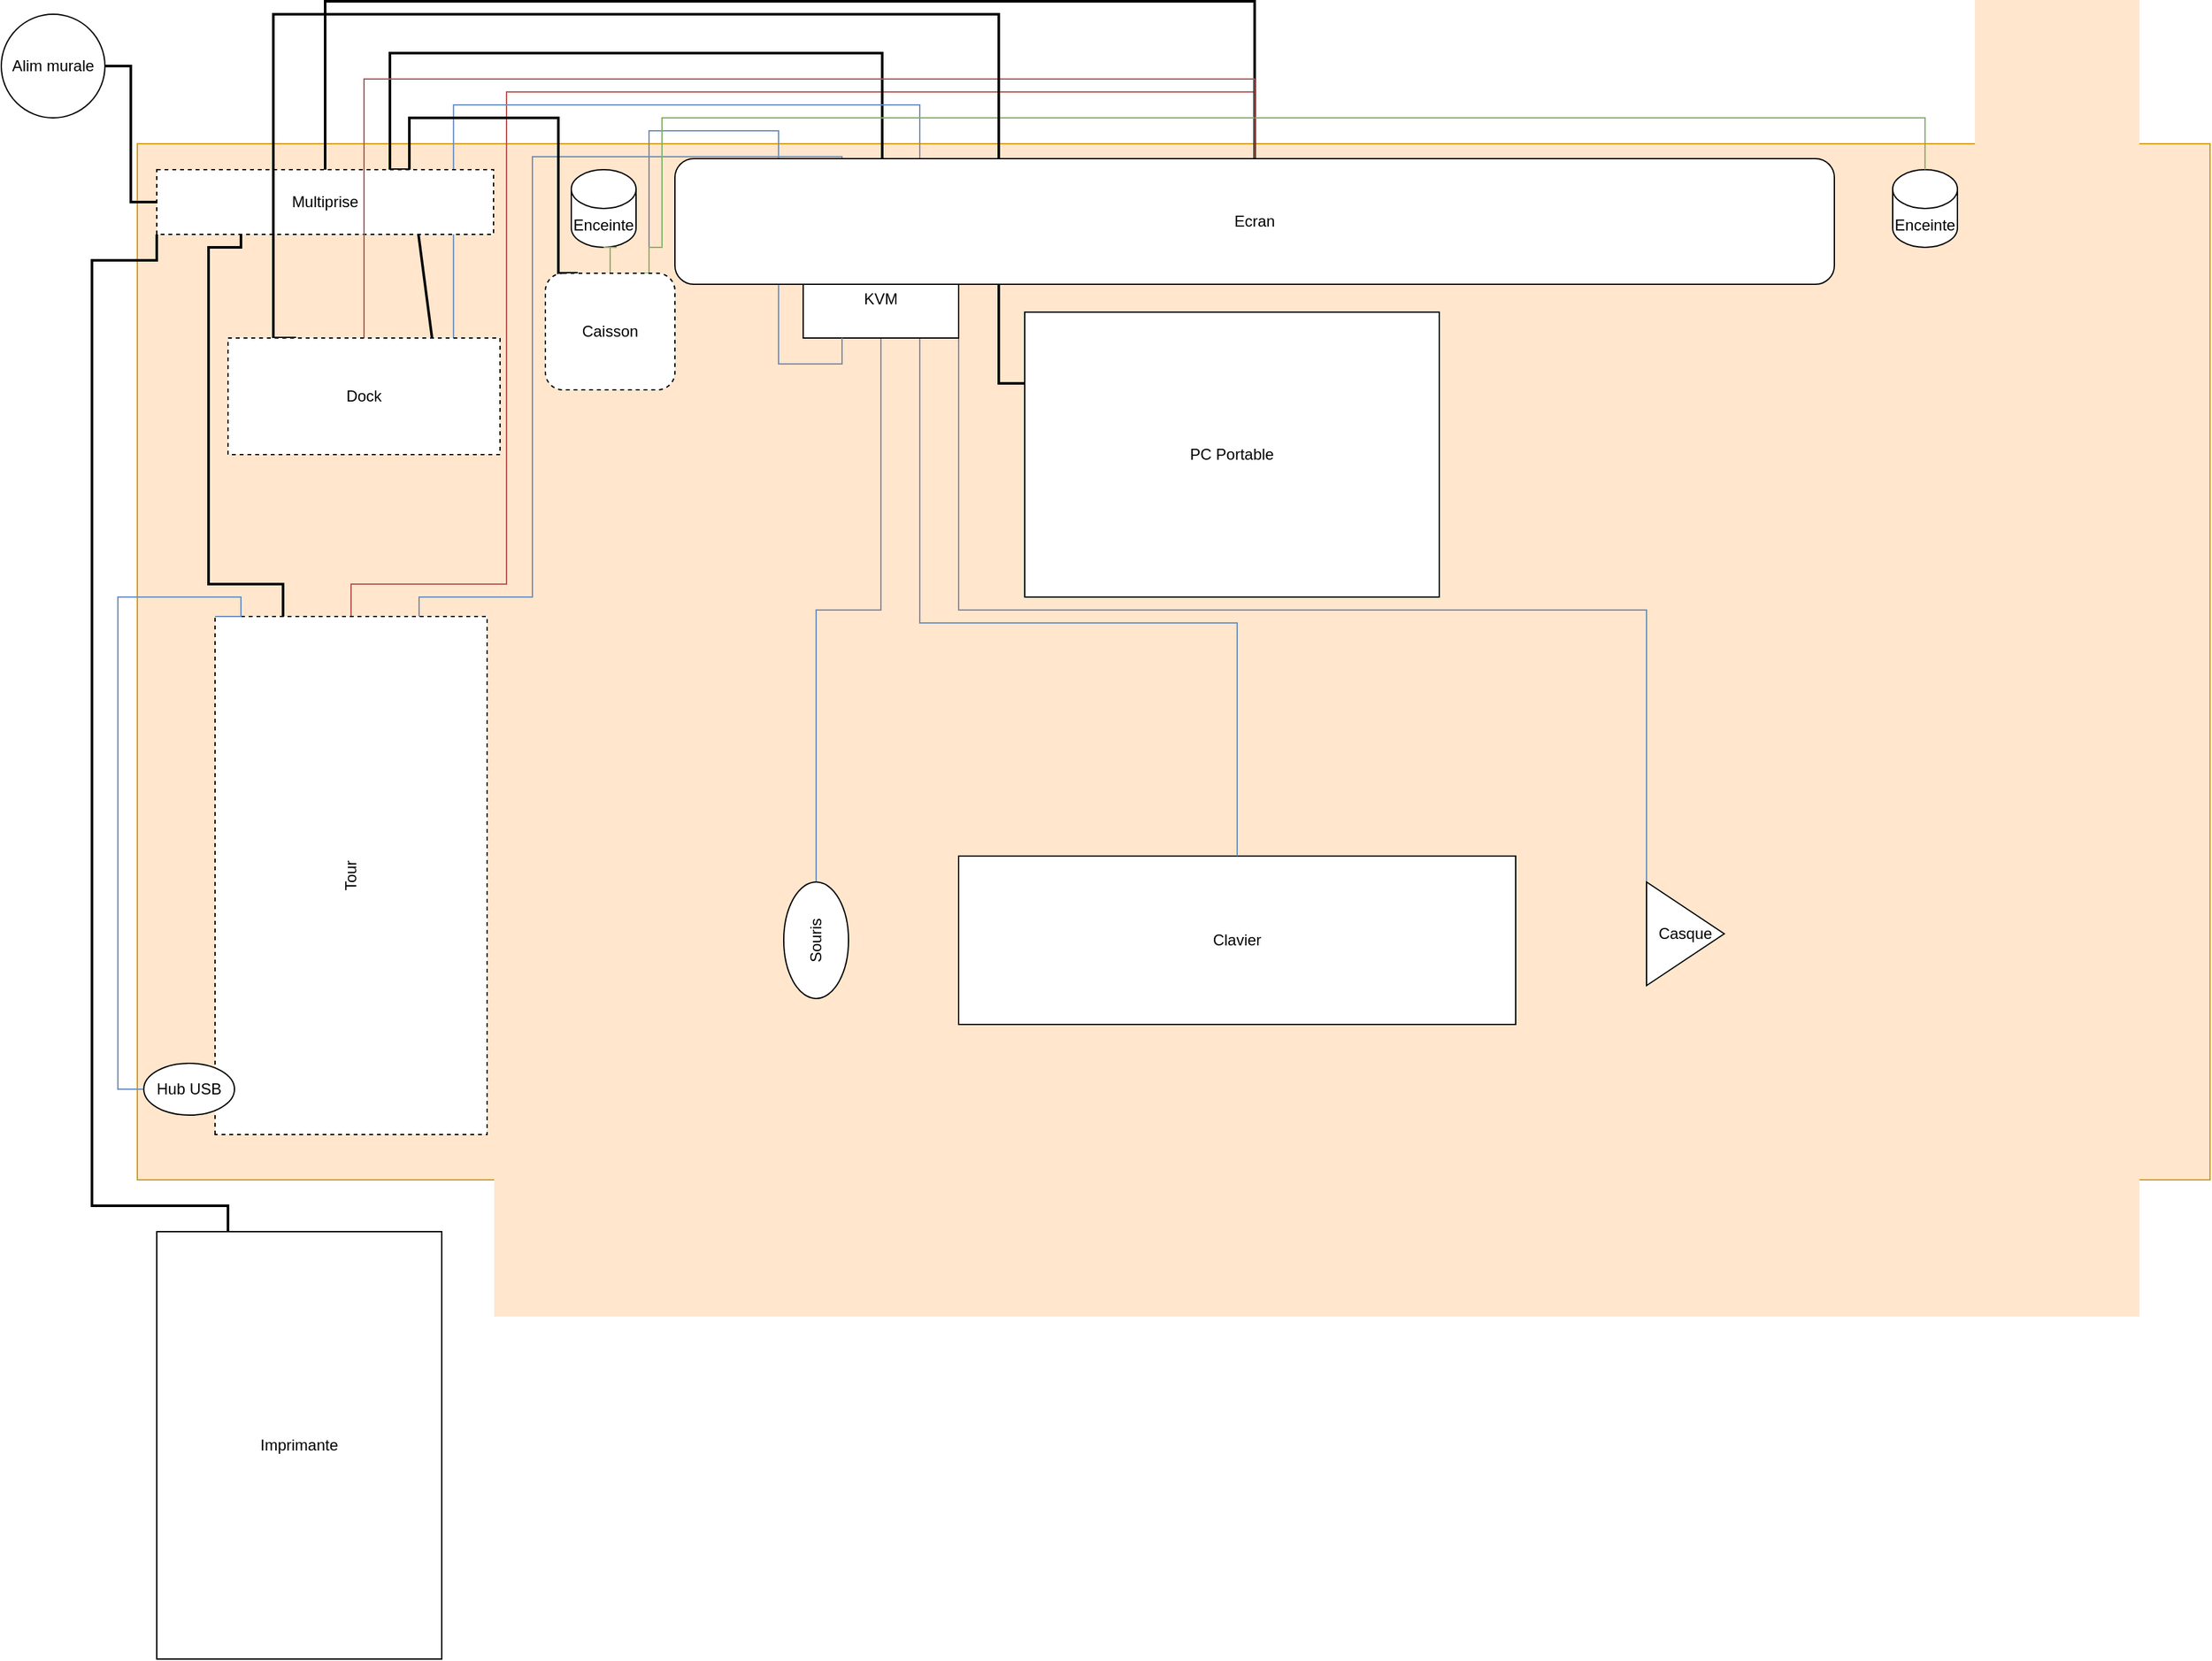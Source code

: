 <mxfile version="14.4.9" type="github">
  <diagram id="UXfrIu6Z59jdAvUMQT7r" name="Page-1">
    <mxGraphModel dx="2062" dy="295" grid="1" gridSize="10" guides="1" tooltips="1" connect="1" arrows="1" fold="1" page="1" pageScale="1" pageWidth="1169" pageHeight="827" math="0" shadow="0">
      <root>
        <mxCell id="0" />
        <mxCell id="1" parent="0" />
        <mxCell id="GpGeFZStsm4Ask86HLHJ-4" value="" style="rounded=0;whiteSpace=wrap;html=1;fillColor=#ffe6cc;strokeColor=#d79b00;" parent="1" vertex="1">
          <mxGeometry x="105" y="960" width="1600" height="800" as="geometry" />
        </mxCell>
        <mxCell id="uUtBKLI0styad6Ih3qCc-14" style="edgeStyle=orthogonalEdgeStyle;rounded=0;orthogonalLoop=1;jettySize=auto;html=1;exitX=1;exitY=0.5;exitDx=0;exitDy=0;entryX=0;entryY=0.5;entryDx=0;entryDy=0;endArrow=none;endFill=0;strokeWidth=2;" edge="1" parent="1" source="pXX_yLQLKW2jYPXio9gn-10" target="pXX_yLQLKW2jYPXio9gn-11">
          <mxGeometry relative="1" as="geometry" />
        </mxCell>
        <mxCell id="pXX_yLQLKW2jYPXio9gn-10" value="Alim murale" style="ellipse;whiteSpace=wrap;html=1;aspect=fixed;" parent="1" vertex="1">
          <mxGeometry y="860" width="80" height="80" as="geometry" />
        </mxCell>
        <mxCell id="uUtBKLI0styad6Ih3qCc-1" style="edgeStyle=orthogonalEdgeStyle;rounded=0;orthogonalLoop=1;jettySize=auto;html=1;exitX=1;exitY=0.5;exitDx=0;exitDy=0;entryX=0.5;entryY=0;entryDx=0;entryDy=0;endArrow=none;endFill=0;fillColor=#f8cecc;strokeColor=#b85450;" edge="1" parent="1" source="cGXCu48kdPBJJC6QDIQE-1" target="cGXCu48kdPBJJC6QDIQE-2">
          <mxGeometry relative="1" as="geometry">
            <Array as="points">
              <mxPoint x="270" y="1300" />
              <mxPoint x="390" y="1300" />
              <mxPoint x="390" y="920" />
              <mxPoint x="968" y="920" />
            </Array>
          </mxGeometry>
        </mxCell>
        <mxCell id="uUtBKLI0styad6Ih3qCc-3" style="edgeStyle=orthogonalEdgeStyle;rounded=0;orthogonalLoop=1;jettySize=auto;html=1;exitX=1;exitY=0.25;exitDx=0;exitDy=0;entryX=0.25;entryY=1;entryDx=0;entryDy=0;endArrow=none;endFill=0;strokeWidth=2;" edge="1" parent="1" source="cGXCu48kdPBJJC6QDIQE-1" target="pXX_yLQLKW2jYPXio9gn-11">
          <mxGeometry relative="1" as="geometry">
            <Array as="points">
              <mxPoint x="218" y="1300" />
              <mxPoint x="160" y="1300" />
              <mxPoint x="160" y="1040" />
              <mxPoint x="185" y="1040" />
            </Array>
          </mxGeometry>
        </mxCell>
        <mxCell id="cGXCu48kdPBJJC6QDIQE-1" value="Tour" style="rounded=0;whiteSpace=wrap;html=1;rotation=-90;dashed=1;" parent="1" vertex="1">
          <mxGeometry x="70" y="1420" width="400" height="210" as="geometry" />
        </mxCell>
        <mxCell id="GpGeFZStsm4Ask86HLHJ-7" style="edgeStyle=orthogonalEdgeStyle;rounded=0;orthogonalLoop=1;jettySize=auto;html=1;exitX=0.5;exitY=0;exitDx=0;exitDy=0;entryX=0.5;entryY=0;entryDx=0;entryDy=0;strokeWidth=2;endArrow=none;endFill=0;" parent="1" source="cGXCu48kdPBJJC6QDIQE-2" target="pXX_yLQLKW2jYPXio9gn-11" edge="1">
          <mxGeometry relative="1" as="geometry">
            <Array as="points">
              <mxPoint x="968" y="850" />
              <mxPoint x="250" y="850" />
            </Array>
          </mxGeometry>
        </mxCell>
        <mxCell id="cGXCu48kdPBJJC6QDIQE-3" value="PC Portable" style="rounded=0;whiteSpace=wrap;html=1;" parent="1" vertex="1">
          <mxGeometry x="790" y="1090" width="320" height="220" as="geometry" />
        </mxCell>
        <mxCell id="pXX_yLQLKW2jYPXio9gn-1" value="Clavier" style="rounded=0;whiteSpace=wrap;html=1;" parent="1" vertex="1">
          <mxGeometry x="739" y="1510" width="430" height="130" as="geometry" />
        </mxCell>
        <mxCell id="uUtBKLI0styad6Ih3qCc-13" style="edgeStyle=orthogonalEdgeStyle;rounded=0;orthogonalLoop=1;jettySize=auto;html=1;exitX=1;exitY=0.5;exitDx=0;exitDy=0;entryX=0.5;entryY=1;entryDx=0;entryDy=0;endArrow=none;endFill=0;strokeWidth=1;fillColor=#dae8fc;strokeColor=#6c8ebf;" edge="1" parent="1" source="pXX_yLQLKW2jYPXio9gn-2" target="pXX_yLQLKW2jYPXio9gn-4">
          <mxGeometry relative="1" as="geometry" />
        </mxCell>
        <mxCell id="pXX_yLQLKW2jYPXio9gn-2" value="Souris" style="ellipse;whiteSpace=wrap;html=1;rotation=-90;" parent="1" vertex="1">
          <mxGeometry x="584" y="1550" width="90" height="50" as="geometry" />
        </mxCell>
        <mxCell id="uUtBKLI0styad6Ih3qCc-9" style="edgeStyle=orthogonalEdgeStyle;rounded=0;orthogonalLoop=1;jettySize=auto;html=1;exitX=0;exitY=0.25;exitDx=0;exitDy=0;entryX=1;entryY=1;entryDx=0;entryDy=0;endArrow=none;endFill=0;strokeWidth=1;fillColor=#dae8fc;strokeColor=#6c8ebf;" edge="1" parent="1" source="pXX_yLQLKW2jYPXio9gn-3" target="pXX_yLQLKW2jYPXio9gn-4">
          <mxGeometry relative="1" as="geometry">
            <Array as="points">
              <mxPoint x="1270" y="1320" />
              <mxPoint x="739" y="1320" />
            </Array>
          </mxGeometry>
        </mxCell>
        <mxCell id="pXX_yLQLKW2jYPXio9gn-3" value="Casque" style="triangle;whiteSpace=wrap;html=1;" parent="1" vertex="1">
          <mxGeometry x="1270" y="1530" width="60" height="80" as="geometry" />
        </mxCell>
        <mxCell id="uUtBKLI0styad6Ih3qCc-5" style="edgeStyle=orthogonalEdgeStyle;rounded=0;orthogonalLoop=1;jettySize=auto;html=1;exitX=0.5;exitY=0;exitDx=0;exitDy=0;entryX=0.75;entryY=0;entryDx=0;entryDy=0;endArrow=none;endFill=0;strokeWidth=2;" edge="1" parent="1" source="pXX_yLQLKW2jYPXio9gn-4" target="pXX_yLQLKW2jYPXio9gn-11">
          <mxGeometry relative="1" as="geometry">
            <Array as="points">
              <mxPoint x="680" y="1050" />
              <mxPoint x="680" y="890" />
              <mxPoint x="300" y="890" />
              <mxPoint x="300" y="980" />
            </Array>
          </mxGeometry>
        </mxCell>
        <mxCell id="uUtBKLI0styad6Ih3qCc-6" style="edgeStyle=orthogonalEdgeStyle;rounded=0;orthogonalLoop=1;jettySize=auto;html=1;exitX=0.75;exitY=0;exitDx=0;exitDy=0;entryX=0.829;entryY=0;entryDx=0;entryDy=0;entryPerimeter=0;endArrow=none;endFill=0;strokeWidth=1;fillColor=#dae8fc;strokeColor=#6c8ebf;" edge="1" parent="1" source="pXX_yLQLKW2jYPXio9gn-4" target="GpGeFZStsm4Ask86HLHJ-10">
          <mxGeometry relative="1" as="geometry">
            <Array as="points">
              <mxPoint x="709" y="930" />
              <mxPoint x="349" y="930" />
            </Array>
          </mxGeometry>
        </mxCell>
        <mxCell id="uUtBKLI0styad6Ih3qCc-7" style="edgeStyle=orthogonalEdgeStyle;rounded=0;orthogonalLoop=1;jettySize=auto;html=1;exitX=0.25;exitY=0;exitDx=0;exitDy=0;entryX=1;entryY=0.75;entryDx=0;entryDy=0;endArrow=none;endFill=0;strokeWidth=1;fillColor=#dae8fc;strokeColor=#6c8ebf;" edge="1" parent="1" source="pXX_yLQLKW2jYPXio9gn-4" target="cGXCu48kdPBJJC6QDIQE-1">
          <mxGeometry relative="1" as="geometry">
            <Array as="points">
              <mxPoint x="649" y="970" />
              <mxPoint x="410" y="970" />
              <mxPoint x="410" y="1310" />
              <mxPoint x="323" y="1310" />
            </Array>
          </mxGeometry>
        </mxCell>
        <mxCell id="uUtBKLI0styad6Ih3qCc-8" style="edgeStyle=orthogonalEdgeStyle;rounded=0;orthogonalLoop=1;jettySize=auto;html=1;exitX=0.75;exitY=1;exitDx=0;exitDy=0;entryX=0.5;entryY=0;entryDx=0;entryDy=0;endArrow=none;endFill=0;strokeWidth=1;fillColor=#dae8fc;strokeColor=#6c8ebf;" edge="1" parent="1" source="pXX_yLQLKW2jYPXio9gn-4" target="pXX_yLQLKW2jYPXio9gn-1">
          <mxGeometry relative="1" as="geometry">
            <Array as="points">
              <mxPoint x="709" y="1330" />
              <mxPoint x="954" y="1330" />
            </Array>
          </mxGeometry>
        </mxCell>
        <mxCell id="pXX_yLQLKW2jYPXio9gn-4" value="KVM" style="rounded=0;whiteSpace=wrap;html=1;" parent="1" vertex="1">
          <mxGeometry x="619" y="1050" width="120" height="60" as="geometry" />
        </mxCell>
        <mxCell id="pXX_yLQLKW2jYPXio9gn-11" value="Multiprise" style="rounded=0;whiteSpace=wrap;html=1;dashed=1;" parent="1" vertex="1">
          <mxGeometry x="120" y="980" width="260" height="50" as="geometry" />
        </mxCell>
        <mxCell id="pXX_yLQLKW2jYPXio9gn-18" value="" style="endArrow=none;html=1;strokeWidth=2;entryX=0.75;entryY=0;entryDx=0;entryDy=0;exitX=0.777;exitY=1;exitDx=0;exitDy=0;exitPerimeter=0;" parent="1" source="pXX_yLQLKW2jYPXio9gn-11" target="GpGeFZStsm4Ask86HLHJ-10" edge="1">
          <mxGeometry width="50" height="50" relative="1" as="geometry">
            <mxPoint x="600" y="440" as="sourcePoint" />
            <mxPoint x="300" y="1155" as="targetPoint" />
          </mxGeometry>
        </mxCell>
        <mxCell id="d5hqsffl_3Ru12cVfKOD-6" value="Enceinte" style="shape=cylinder3;whiteSpace=wrap;html=1;boundedLbl=1;backgroundOutline=1;size=15;" parent="1" vertex="1">
          <mxGeometry x="1460" y="980" width="50" height="60" as="geometry" />
        </mxCell>
        <mxCell id="d5hqsffl_3Ru12cVfKOD-7" value="Enceinte" style="shape=cylinder3;whiteSpace=wrap;html=1;boundedLbl=1;backgroundOutline=1;size=15;" parent="1" vertex="1">
          <mxGeometry x="440" y="980" width="50" height="60" as="geometry" />
        </mxCell>
        <mxCell id="d5hqsffl_3Ru12cVfKOD-14" style="edgeStyle=orthogonalEdgeStyle;rounded=0;orthogonalLoop=1;jettySize=auto;html=1;exitX=0.25;exitY=0;exitDx=0;exitDy=0;strokeWidth=2;endArrow=none;endFill=0;entryX=0.75;entryY=0;entryDx=0;entryDy=0;" parent="1" source="d5hqsffl_3Ru12cVfKOD-9" target="pXX_yLQLKW2jYPXio9gn-11" edge="1">
          <mxGeometry relative="1" as="geometry">
            <Array as="points">
              <mxPoint x="430" y="1060" />
              <mxPoint x="430" y="940" />
              <mxPoint x="315" y="940" />
            </Array>
          </mxGeometry>
        </mxCell>
        <mxCell id="GpGeFZStsm4Ask86HLHJ-9" style="edgeStyle=orthogonalEdgeStyle;rounded=0;orthogonalLoop=1;jettySize=auto;html=1;exitX=0.5;exitY=0;exitDx=0;exitDy=0;entryX=0.5;entryY=1;entryDx=0;entryDy=0;entryPerimeter=0;endArrow=none;endFill=0;strokeWidth=1;fillColor=#d5e8d4;strokeColor=#82b366;" parent="1" source="d5hqsffl_3Ru12cVfKOD-9" target="d5hqsffl_3Ru12cVfKOD-7" edge="1">
          <mxGeometry relative="1" as="geometry">
            <Array as="points">
              <mxPoint x="475" y="1040" />
              <mxPoint x="475" y="1040" />
            </Array>
          </mxGeometry>
        </mxCell>
        <mxCell id="uUtBKLI0styad6Ih3qCc-10" style="edgeStyle=orthogonalEdgeStyle;rounded=0;orthogonalLoop=1;jettySize=auto;html=1;exitX=0.75;exitY=0;exitDx=0;exitDy=0;entryX=0.25;entryY=1;entryDx=0;entryDy=0;endArrow=none;endFill=0;strokeWidth=1;fillColor=#dae8fc;strokeColor=#6c8ebf;" edge="1" parent="1" source="d5hqsffl_3Ru12cVfKOD-9" target="pXX_yLQLKW2jYPXio9gn-4">
          <mxGeometry relative="1" as="geometry">
            <Array as="points">
              <mxPoint x="500" y="1060" />
              <mxPoint x="500" y="950" />
              <mxPoint x="600" y="950" />
              <mxPoint x="600" y="1130" />
              <mxPoint x="649" y="1130" />
            </Array>
          </mxGeometry>
        </mxCell>
        <mxCell id="uUtBKLI0styad6Ih3qCc-11" style="edgeStyle=orthogonalEdgeStyle;rounded=0;orthogonalLoop=1;jettySize=auto;html=1;exitX=0.75;exitY=0;exitDx=0;exitDy=0;entryX=0.5;entryY=0;entryDx=0;entryDy=0;entryPerimeter=0;endArrow=none;endFill=0;strokeWidth=1;fillColor=#d5e8d4;strokeColor=#82b366;" edge="1" parent="1" source="d5hqsffl_3Ru12cVfKOD-9" target="d5hqsffl_3Ru12cVfKOD-6">
          <mxGeometry relative="1" as="geometry">
            <Array as="points">
              <mxPoint x="500" y="1060" />
              <mxPoint x="500" y="1040" />
              <mxPoint x="510" y="1040" />
              <mxPoint x="510" y="940" />
              <mxPoint x="1485" y="940" />
            </Array>
          </mxGeometry>
        </mxCell>
        <mxCell id="d5hqsffl_3Ru12cVfKOD-9" value="Caisson" style="rounded=1;whiteSpace=wrap;html=1;dashed=1;" parent="1" vertex="1">
          <mxGeometry x="420" y="1060" width="100" height="90" as="geometry" />
        </mxCell>
        <mxCell id="GpGeFZStsm4Ask86HLHJ-8" style="edgeStyle=orthogonalEdgeStyle;rounded=0;orthogonalLoop=1;jettySize=auto;html=1;exitX=0;exitY=0.5;exitDx=0;exitDy=0;entryX=1;entryY=0;entryDx=0;entryDy=0;endArrow=none;endFill=0;strokeWidth=1;fillColor=#dae8fc;strokeColor=#6c8ebf;" parent="1" source="GpGeFZStsm4Ask86HLHJ-2" target="cGXCu48kdPBJJC6QDIQE-1" edge="1">
          <mxGeometry relative="1" as="geometry">
            <Array as="points">
              <mxPoint x="90" y="1690" />
              <mxPoint x="90" y="1310" />
              <mxPoint x="185" y="1310" />
              <mxPoint x="185" y="1325" />
            </Array>
          </mxGeometry>
        </mxCell>
        <mxCell id="uUtBKLI0styad6Ih3qCc-2" style="edgeStyle=orthogonalEdgeStyle;rounded=0;orthogonalLoop=1;jettySize=auto;html=1;exitX=0.5;exitY=0;exitDx=0;exitDy=0;entryX=0.5;entryY=0;entryDx=0;entryDy=0;endArrow=none;endFill=0;fillColor=#f8cecc;strokeColor=#b85450;" edge="1" parent="1" source="GpGeFZStsm4Ask86HLHJ-10" target="cGXCu48kdPBJJC6QDIQE-2">
          <mxGeometry relative="1" as="geometry">
            <Array as="points">
              <mxPoint x="280" y="910" />
              <mxPoint x="968" y="910" />
            </Array>
          </mxGeometry>
        </mxCell>
        <mxCell id="uUtBKLI0styad6Ih3qCc-12" style="edgeStyle=orthogonalEdgeStyle;rounded=0;orthogonalLoop=1;jettySize=auto;html=1;exitX=0.25;exitY=0;exitDx=0;exitDy=0;entryX=0;entryY=0.25;entryDx=0;entryDy=0;endArrow=none;endFill=0;strokeWidth=2;" edge="1" parent="1" source="GpGeFZStsm4Ask86HLHJ-10" target="cGXCu48kdPBJJC6QDIQE-3">
          <mxGeometry relative="1" as="geometry">
            <Array as="points">
              <mxPoint x="210" y="1110" />
              <mxPoint x="210" y="860" />
              <mxPoint x="770" y="860" />
              <mxPoint x="770" y="1145" />
            </Array>
          </mxGeometry>
        </mxCell>
        <mxCell id="GpGeFZStsm4Ask86HLHJ-10" value="Dock" style="rounded=0;whiteSpace=wrap;html=1;dashed=1;" parent="1" vertex="1">
          <mxGeometry x="175" y="1110" width="210" height="90" as="geometry" />
        </mxCell>
        <mxCell id="uUtBKLI0styad6Ih3qCc-4" style="edgeStyle=orthogonalEdgeStyle;rounded=0;orthogonalLoop=1;jettySize=auto;html=1;exitX=0.25;exitY=0;exitDx=0;exitDy=0;entryX=0;entryY=1;entryDx=0;entryDy=0;endArrow=none;endFill=0;strokeWidth=2;" edge="1" parent="1" source="GpGeFZStsm4Ask86HLHJ-11" target="pXX_yLQLKW2jYPXio9gn-11">
          <mxGeometry relative="1" as="geometry">
            <Array as="points">
              <mxPoint x="175" y="1780" />
              <mxPoint x="70" y="1780" />
              <mxPoint x="70" y="1050" />
              <mxPoint x="120" y="1050" />
            </Array>
          </mxGeometry>
        </mxCell>
        <mxCell id="GpGeFZStsm4Ask86HLHJ-11" value="Imprimante" style="rounded=0;whiteSpace=wrap;html=1;" parent="1" vertex="1">
          <mxGeometry x="120" y="1800" width="220" height="330" as="geometry" />
        </mxCell>
        <mxCell id="cGXCu48kdPBJJC6QDIQE-2" value="Ecran" style="rounded=1;whiteSpace=wrap;html=1;" parent="1" vertex="1">
          <mxGeometry x="520" y="971.5" width="895" height="97" as="geometry" />
        </mxCell>
        <mxCell id="GpGeFZStsm4Ask86HLHJ-2" value="Hub USB" style="ellipse;whiteSpace=wrap;html=1;" parent="1" vertex="1">
          <mxGeometry x="110" y="1670" width="70" height="40" as="geometry" />
        </mxCell>
      </root>
    </mxGraphModel>
  </diagram>
</mxfile>
